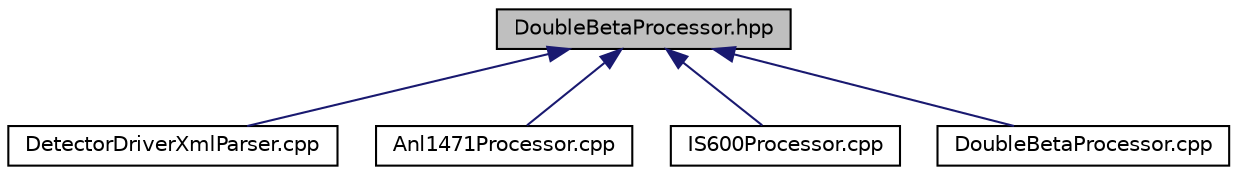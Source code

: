digraph "DoubleBetaProcessor.hpp"
{
  edge [fontname="Helvetica",fontsize="10",labelfontname="Helvetica",labelfontsize="10"];
  node [fontname="Helvetica",fontsize="10",shape=record];
  Node1 [label="DoubleBetaProcessor.hpp",height=0.2,width=0.4,color="black", fillcolor="grey75", style="filled", fontcolor="black"];
  Node1 -> Node2 [dir="back",color="midnightblue",fontsize="10",style="solid",fontname="Helvetica"];
  Node2 [label="DetectorDriverXmlParser.cpp",height=0.2,width=0.4,color="black", fillcolor="white", style="filled",URL="$dc/d67/_detector_driver_xml_parser_8cpp.html",tooltip="Class to parse the DetectorDriver node. "];
  Node1 -> Node3 [dir="back",color="midnightblue",fontsize="10",style="solid",fontname="Helvetica"];
  Node3 [label="Anl1471Processor.cpp",height=0.2,width=0.4,color="black", fillcolor="white", style="filled",URL="$d6/df5/_anl1471_processor_8cpp.html",tooltip="A class to process data from ANL1471 experiment using VANDLE. "];
  Node1 -> Node4 [dir="back",color="midnightblue",fontsize="10",style="solid",fontname="Helvetica"];
  Node4 [label="IS600Processor.cpp",height=0.2,width=0.4,color="black", fillcolor="white", style="filled",URL="$d4/dbf/_i_s600_processor_8cpp.html",tooltip="A class to process data from ISOLDE 599 and 600 experiments using VANDLE. "];
  Node1 -> Node5 [dir="back",color="midnightblue",fontsize="10",style="solid",fontname="Helvetica"];
  Node5 [label="DoubleBetaProcessor.cpp",height=0.2,width=0.4,color="black", fillcolor="white", style="filled",URL="$d6/d1f/_double_beta_processor_8cpp.html",tooltip="A DoubleBeta processor class that can be used to analyze double beta detectors. "];
}
